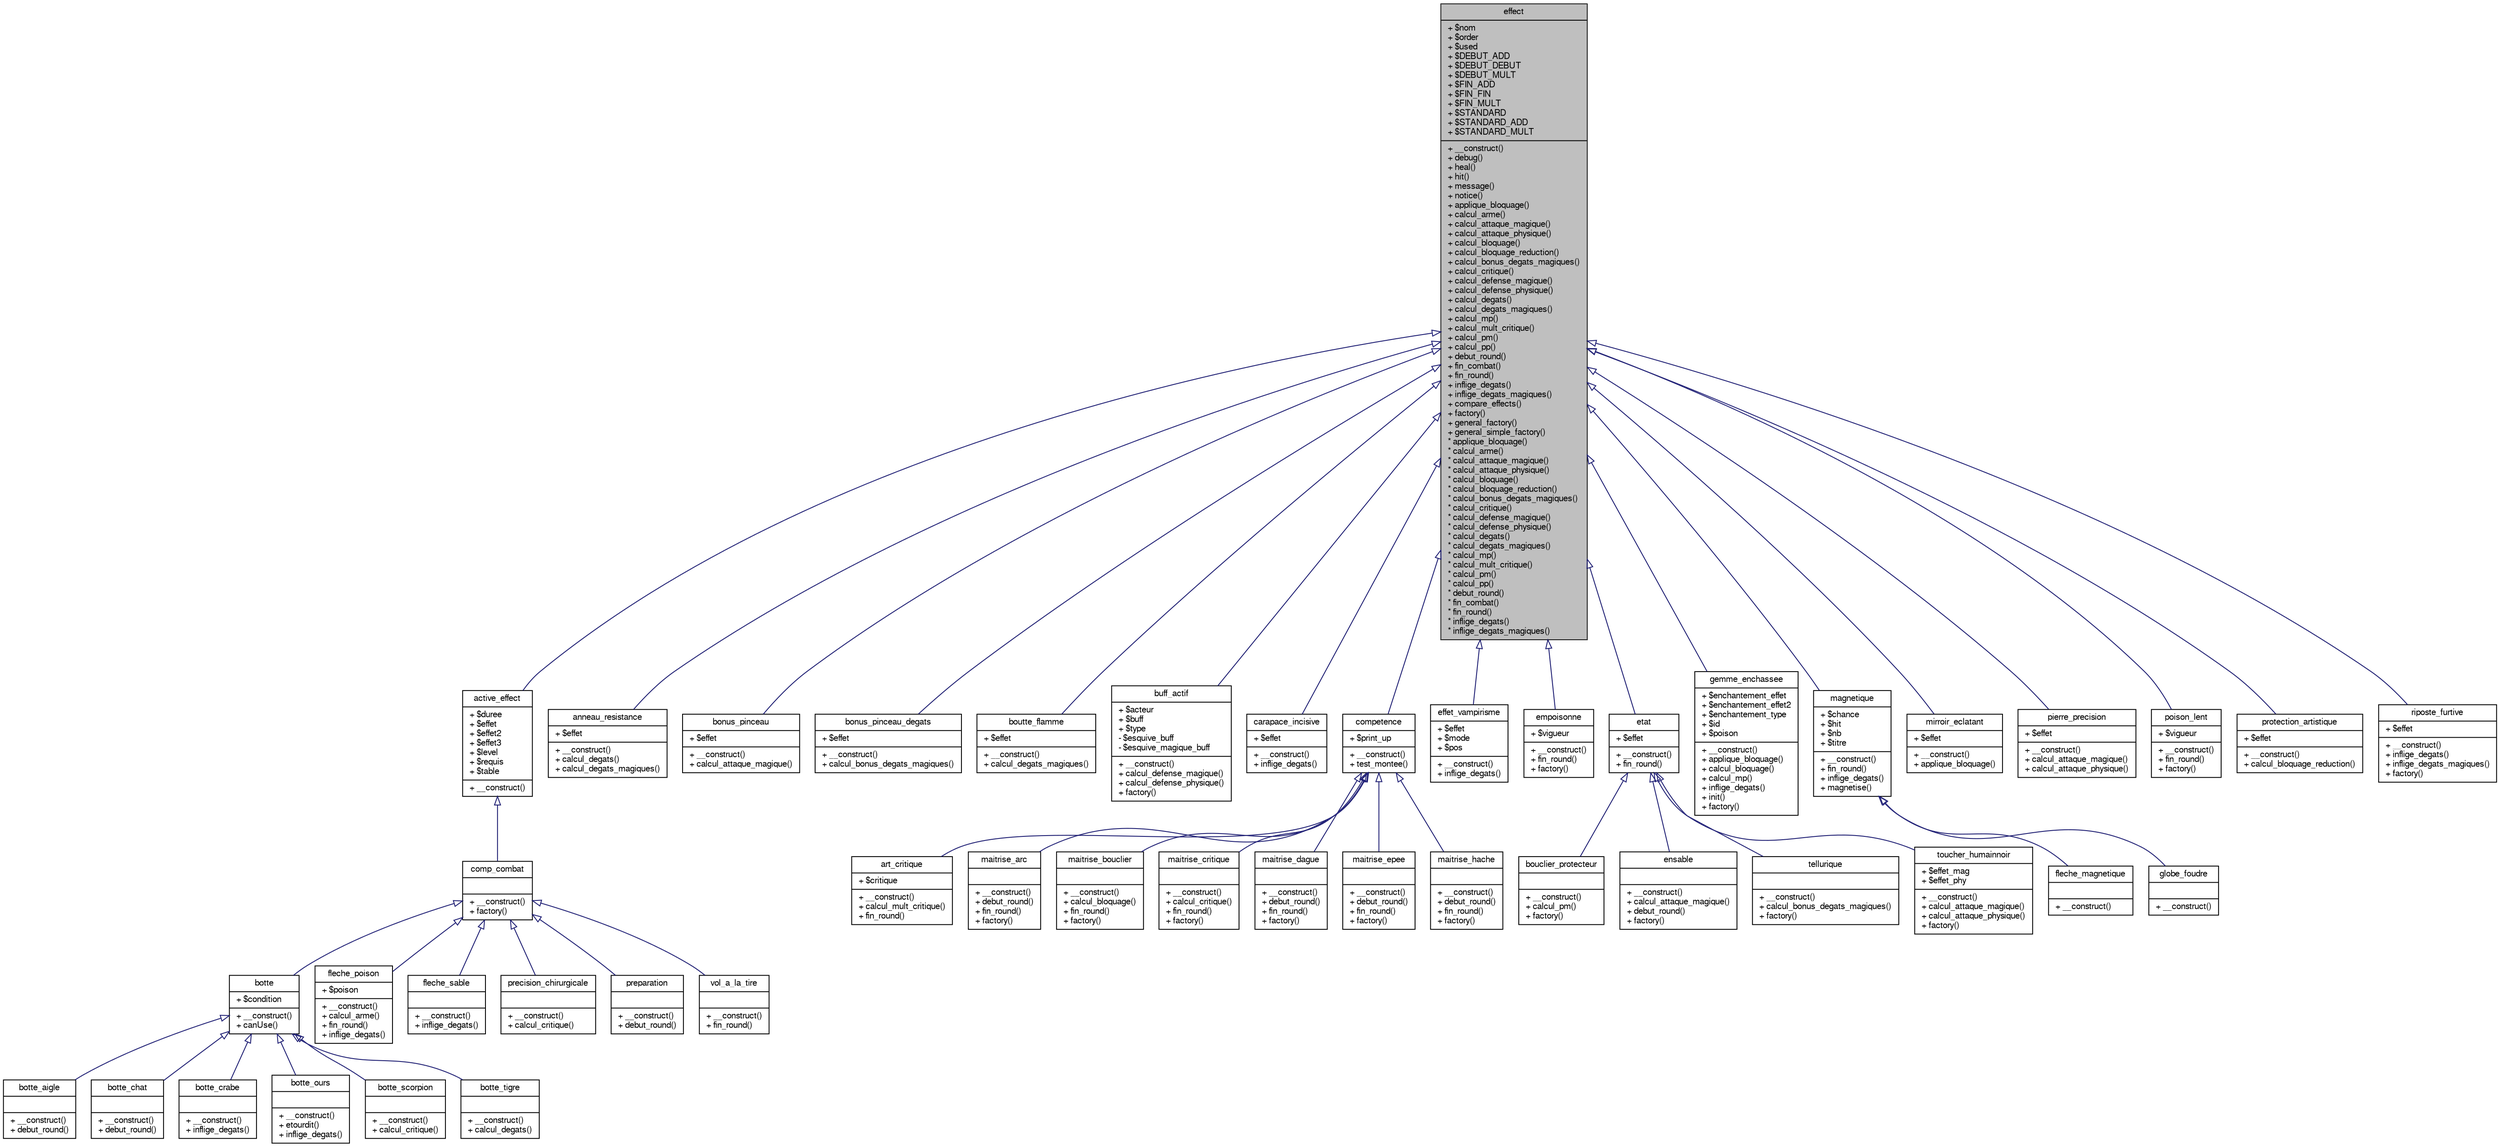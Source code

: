 digraph G
{
  bgcolor="transparent";
  edge [fontname="FreeSans",fontsize="10",labelfontname="FreeSans",labelfontsize="10"];
  node [fontname="FreeSans",fontsize="10",shape=record];
  Node1 [label="{effect\n|+ $nom\l+ $order\l+ $used\l+ $DEBUT_ADD\l+ $DEBUT_DEBUT\l+ $DEBUT_MULT\l+ $FIN_ADD\l+ $FIN_FIN\l+ $FIN_MULT\l+ $STANDARD\l+ $STANDARD_ADD\l+ $STANDARD_MULT\l|+ __construct()\l+ debug()\l+ heal()\l+ hit()\l+ message()\l+ notice()\l+ applique_bloquage()\l+ calcul_arme()\l+ calcul_attaque_magique()\l+ calcul_attaque_physique()\l+ calcul_bloquage()\l+ calcul_bloquage_reduction()\l+ calcul_bonus_degats_magiques()\l+ calcul_critique()\l+ calcul_defense_magique()\l+ calcul_defense_physique()\l+ calcul_degats()\l+ calcul_degats_magiques()\l+ calcul_mp()\l+ calcul_mult_critique()\l+ calcul_pm()\l+ calcul_pp()\l+ debut_round()\l+ fin_combat()\l+ fin_round()\l+ inflige_degats()\l+ inflige_degats_magiques()\l+ compare_effects()\l+ factory()\l+ general_factory()\l+ general_simple_factory()\l* applique_bloquage()\l* calcul_arme()\l* calcul_attaque_magique()\l* calcul_attaque_physique()\l* calcul_bloquage()\l* calcul_bloquage_reduction()\l* calcul_bonus_degats_magiques()\l* calcul_critique()\l* calcul_defense_magique()\l* calcul_defense_physique()\l* calcul_degats()\l* calcul_degats_magiques()\l* calcul_mp()\l* calcul_mult_critique()\l* calcul_pm()\l* calcul_pp()\l* debut_round()\l* fin_combat()\l* fin_round()\l* inflige_degats()\l* inflige_degats_magiques()\l}",height=0.2,width=0.4,color="black", fillcolor="grey75", style="filled" fontcolor="black"];
  Node1 -> Node2 [dir=back,color="midnightblue",fontsize="10",style="solid",arrowtail="empty",fontname="FreeSans"];
  Node2 [label="{active_effect\n|+ $duree\l+ $effet\l+ $effet2\l+ $effet3\l+ $level\l+ $requis\l+ $table\l|+ __construct()\l}",height=0.2,width=0.4,color="black",URL="$classactive__effect.html",tooltip="Effect actif : buff ou compétence de combat."];
  Node2 -> Node3 [dir=back,color="midnightblue",fontsize="10",style="solid",arrowtail="empty",fontname="FreeSans"];
  Node3 [label="{comp_combat\n||+ __construct()\l+ factory()\l}",height=0.2,width=0.4,color="black",URL="$classcomp__combat.html",tooltip="Competence de combat."];
  Node3 -> Node4 [dir=back,color="midnightblue",fontsize="10",style="solid",arrowtail="empty",fontname="FreeSans"];
  Node4 [label="{botte\n|+ $condition\l|+ __construct()\l+ canUse()\l}",height=0.2,width=0.4,color="black",URL="$classbotte.html",tooltip="botte : competence de combat avec une condition"];
  Node4 -> Node5 [dir=back,color="midnightblue",fontsize="10",style="solid",arrowtail="empty",fontname="FreeSans"];
  Node5 [label="{botte_aigle\n||+ __construct()\l+ debut_round()\l}",height=0.2,width=0.4,color="black",URL="$classbotte__aigle.html"];
  Node4 -> Node6 [dir=back,color="midnightblue",fontsize="10",style="solid",arrowtail="empty",fontname="FreeSans"];
  Node6 [label="{botte_chat\n||+ __construct()\l+ debut_round()\l}",height=0.2,width=0.4,color="black",URL="$classbotte__chat.html"];
  Node4 -> Node7 [dir=back,color="midnightblue",fontsize="10",style="solid",arrowtail="empty",fontname="FreeSans"];
  Node7 [label="{botte_crabe\n||+ __construct()\l+ inflige_degats()\l}",height=0.2,width=0.4,color="black",URL="$classbotte__crabe.html"];
  Node4 -> Node8 [dir=back,color="midnightblue",fontsize="10",style="solid",arrowtail="empty",fontname="FreeSans"];
  Node8 [label="{botte_ours\n||+ __construct()\l+ etourdit()\l+ inflige_degats()\l}",height=0.2,width=0.4,color="black",URL="$classbotte__ours.html"];
  Node4 -> Node9 [dir=back,color="midnightblue",fontsize="10",style="solid",arrowtail="empty",fontname="FreeSans"];
  Node9 [label="{botte_scorpion\n||+ __construct()\l+ calcul_critique()\l}",height=0.2,width=0.4,color="black",URL="$classbotte__scorpion.html"];
  Node4 -> Node10 [dir=back,color="midnightblue",fontsize="10",style="solid",arrowtail="empty",fontname="FreeSans"];
  Node10 [label="{botte_tigre\n||+ __construct()\l+ calcul_degats()\l}",height=0.2,width=0.4,color="black",URL="$classbotte__tigre.html"];
  Node3 -> Node11 [dir=back,color="midnightblue",fontsize="10",style="solid",arrowtail="empty",fontname="FreeSans"];
  Node11 [label="{fleche_poison\n|+ $poison\l|+ __construct()\l+ calcul_arme()\l+ fin_round()\l+ inflige_degats()\l}",height=0.2,width=0.4,color="black",URL="$classfleche__poison.html"];
  Node3 -> Node12 [dir=back,color="midnightblue",fontsize="10",style="solid",arrowtail="empty",fontname="FreeSans"];
  Node12 [label="{fleche_sable\n||+ __construct()\l+ inflige_degats()\l}",height=0.2,width=0.4,color="black",URL="$classfleche__sable.html"];
  Node3 -> Node13 [dir=back,color="midnightblue",fontsize="10",style="solid",arrowtail="empty",fontname="FreeSans"];
  Node13 [label="{precision_chirurgicale\n||+ __construct()\l+ calcul_critique()\l}",height=0.2,width=0.4,color="black",URL="$classprecision__chirurgicale.html"];
  Node3 -> Node14 [dir=back,color="midnightblue",fontsize="10",style="solid",arrowtail="empty",fontname="FreeSans"];
  Node14 [label="{preparation\n||+ __construct()\l+ debut_round()\l}",height=0.2,width=0.4,color="black",URL="$classpreparation.html"];
  Node3 -> Node15 [dir=back,color="midnightblue",fontsize="10",style="solid",arrowtail="empty",fontname="FreeSans"];
  Node15 [label="{vol_a_la_tire\n||+ __construct()\l+ fin_round()\l}",height=0.2,width=0.4,color="black",URL="$classvol__a__la__tire.html"];
  Node1 -> Node16 [dir=back,color="midnightblue",fontsize="10",style="solid",arrowtail="empty",fontname="FreeSans"];
  Node16 [label="{anneau_resistance\n|+ $effet\l|+ __construct()\l+ calcul_degats()\l+ calcul_degats_magiques()\l}",height=0.2,width=0.4,color="black",URL="$classanneau__resistance.html"];
  Node1 -> Node17 [dir=back,color="midnightblue",fontsize="10",style="solid",arrowtail="empty",fontname="FreeSans"];
  Node17 [label="{bonus_pinceau\n|+ $effet\l|+ __construct()\l+ calcul_attaque_magique()\l}",height=0.2,width=0.4,color="black",URL="$classbonus__pinceau.html",tooltip="Pinceau Magique."];
  Node1 -> Node18 [dir=back,color="midnightblue",fontsize="10",style="solid",arrowtail="empty",fontname="FreeSans"];
  Node18 [label="{bonus_pinceau_degats\n|+ $effet\l|+ __construct()\l+ calcul_bonus_degats_magiques()\l}",height=0.2,width=0.4,color="black",URL="$classbonus__pinceau__degats.html",tooltip="Pinceau Magique."];
  Node1 -> Node19 [dir=back,color="midnightblue",fontsize="10",style="solid",arrowtail="empty",fontname="FreeSans"];
  Node19 [label="{boutte_flamme\n|+ $effet\l|+ __construct()\l+ calcul_degats_magiques()\l}",height=0.2,width=0.4,color="black",URL="$classboutte__flamme.html",tooltip="boutte flamme"];
  Node1 -> Node20 [dir=back,color="midnightblue",fontsize="10",style="solid",arrowtail="empty",fontname="FreeSans"];
  Node20 [label="{buff_actif\n|+ $acteur\l+ $buff\l+ $type\l- $esquive_buff\l- $esquive_magique_buff\l|+ __construct()\l+ calcul_defense_magique()\l+ calcul_defense_physique()\l+ factory()\l}",height=0.2,width=0.4,color="black",URL="$classbuff__actif.html"];
  Node1 -> Node21 [dir=back,color="midnightblue",fontsize="10",style="solid",arrowtail="empty",fontname="FreeSans"];
  Node21 [label="{carapace_incisive\n|+ $effet\l|+ __construct()\l+ inflige_degats()\l}",height=0.2,width=0.4,color="black",URL="$classcarapace__incisive.html",tooltip="Carapace de pierre incisive."];
  Node1 -> Node22 [dir=back,color="midnightblue",fontsize="10",style="solid",arrowtail="empty",fontname="FreeSans"];
  Node22 [label="{competence\n|+ $print_up\l|+ __construct()\l+ test_montee()\l}",height=0.2,width=0.4,color="black",URL="$classcompetence.html",tooltip="Compétence : c&#39;est un effet qui peut s&#39;améliorer."];
  Node22 -> Node23 [dir=back,color="midnightblue",fontsize="10",style="solid",arrowtail="empty",fontname="FreeSans"];
  Node23 [label="{art_critique\n|+ $critique\l|+ __construct()\l+ calcul_mult_critique()\l+ fin_round()\l}",height=0.2,width=0.4,color="black",URL="$classart__critique.html"];
  Node22 -> Node24 [dir=back,color="midnightblue",fontsize="10",style="solid",arrowtail="empty",fontname="FreeSans"];
  Node24 [label="{maitrise_arc\n||+ __construct()\l+ debut_round()\l+ fin_round()\l+ factory()\l}",height=0.2,width=0.4,color="black",URL="$classmaitrise__arc.html"];
  Node22 -> Node25 [dir=back,color="midnightblue",fontsize="10",style="solid",arrowtail="empty",fontname="FreeSans"];
  Node25 [label="{maitrise_bouclier\n||+ __construct()\l+ calcul_bloquage()\l+ fin_round()\l+ factory()\l}",height=0.2,width=0.4,color="black",URL="$classmaitrise__bouclier.html"];
  Node22 -> Node26 [dir=back,color="midnightblue",fontsize="10",style="solid",arrowtail="empty",fontname="FreeSans"];
  Node26 [label="{maitrise_critique\n||+ __construct()\l+ calcul_critique()\l+ fin_round()\l+ factory()\l}",height=0.2,width=0.4,color="black",URL="$classmaitrise__critique.html"];
  Node22 -> Node27 [dir=back,color="midnightblue",fontsize="10",style="solid",arrowtail="empty",fontname="FreeSans"];
  Node27 [label="{maitrise_dague\n||+ __construct()\l+ debut_round()\l+ fin_round()\l+ factory()\l}",height=0.2,width=0.4,color="black",URL="$classmaitrise__dague.html"];
  Node22 -> Node28 [dir=back,color="midnightblue",fontsize="10",style="solid",arrowtail="empty",fontname="FreeSans"];
  Node28 [label="{maitrise_epee\n||+ __construct()\l+ debut_round()\l+ fin_round()\l+ factory()\l}",height=0.2,width=0.4,color="black",URL="$classmaitrise__epee.html"];
  Node22 -> Node29 [dir=back,color="midnightblue",fontsize="10",style="solid",arrowtail="empty",fontname="FreeSans"];
  Node29 [label="{maitrise_hache\n||+ __construct()\l+ debut_round()\l+ fin_round()\l+ factory()\l}",height=0.2,width=0.4,color="black",URL="$classmaitrise__hache.html"];
  Node1 -> Node30 [dir=back,color="midnightblue",fontsize="10",style="solid",arrowtail="empty",fontname="FreeSans"];
  Node30 [label="{effet_vampirisme\n|+ $effet\l+ $mode\l+ $pos\l|+ __construct()\l+ inflige_degats()\l}",height=0.2,width=0.4,color="black",URL="$classeffet__vampirisme.html",tooltip="Effet Vampirisme."];
  Node1 -> Node31 [dir=back,color="midnightblue",fontsize="10",style="solid",arrowtail="empty",fontname="FreeSans"];
  Node31 [label="{empoisonne\n|+ $vigueur\l|+ __construct()\l+ fin_round()\l+ factory()\l}",height=0.2,width=0.4,color="black",URL="$classempoisonne.html",tooltip="empoisonné"];
  Node1 -> Node32 [dir=back,color="midnightblue",fontsize="10",style="solid",arrowtail="empty",fontname="FreeSans"];
  Node32 [label="{etat\n|+ $effet\l|+ __construct()\l+ fin_round()\l}",height=0.2,width=0.4,color="black",URL="$classetat.html"];
  Node32 -> Node33 [dir=back,color="midnightblue",fontsize="10",style="solid",arrowtail="empty",fontname="FreeSans"];
  Node33 [label="{bouclier_protecteur\n||+ __construct()\l+ calcul_pm()\l+ factory()\l}",height=0.2,width=0.4,color="black",URL="$classbouclier__protecteur.html",tooltip="Bouclier protecteur."];
  Node32 -> Node34 [dir=back,color="midnightblue",fontsize="10",style="solid",arrowtail="empty",fontname="FreeSans"];
  Node34 [label="{ensable\n||+ __construct()\l+ calcul_attaque_magique()\l+ debut_round()\l+ factory()\l}",height=0.2,width=0.4,color="black",URL="$classensable.html",tooltip="Ensablé : sous l&#39;effet de flèche de sable."];
  Node32 -> Node35 [dir=back,color="midnightblue",fontsize="10",style="solid",arrowtail="empty",fontname="FreeSans"];
  Node35 [label="{tellurique\n||+ __construct()\l+ calcul_bonus_degats_magiques()\l+ factory()\l}",height=0.2,width=0.4,color="black",URL="$classtellurique.html",tooltip="Tellurique: est sous l&#39;effet de frappe tellurique."];
  Node32 -> Node36 [dir=back,color="midnightblue",fontsize="10",style="solid",arrowtail="empty",fontname="FreeSans"];
  Node36 [label="{toucher_humainnoir\n|+ $effet_mag\l+ $effet_phy\l|+ __construct()\l+ calcul_attaque_magique()\l+ calcul_attaque_physique()\l+ factory()\l}",height=0.2,width=0.4,color="black",URL="$classtoucher__humainnoir.html",tooltip="Bonus nocturne des corrompus."];
  Node1 -> Node37 [dir=back,color="midnightblue",fontsize="10",style="solid",arrowtail="empty",fontname="FreeSans"];
  Node37 [label="{gemme_enchassee\n|+ $enchantement_effet\l+ $enchantement_effet2\l+ $enchantement_type\l+ $id\l+ $poison\l|+ __construct()\l+ applique_bloquage()\l+ calcul_bloquage()\l+ calcul_mp()\l+ inflige_degats()\l+ init()\l+ factory()\l}",height=0.2,width=0.4,color="black",URL="$classgemme__enchassee.html"];
  Node1 -> Node38 [dir=back,color="midnightblue",fontsize="10",style="solid",arrowtail="empty",fontname="FreeSans"];
  Node38 [label="{magnetique\n|+ $chance\l+ $hit\l+ $nb\l+ $titre\l|+ __construct()\l+ fin_round()\l+ inflige_degats()\l+ magnetise()\l}",height=0.2,width=0.4,color="black",URL="$classmagnetique.html"];
  Node38 -> Node39 [dir=back,color="midnightblue",fontsize="10",style="solid",arrowtail="empty",fontname="FreeSans"];
  Node39 [label="{fleche_magnetique\n||+ __construct()\l}",height=0.2,width=0.4,color="black",URL="$classfleche__magnetique.html"];
  Node38 -> Node40 [dir=back,color="midnightblue",fontsize="10",style="solid",arrowtail="empty",fontname="FreeSans"];
  Node40 [label="{globe_foudre\n||+ __construct()\l}",height=0.2,width=0.4,color="black",URL="$classglobe__foudre.html"];
  Node1 -> Node41 [dir=back,color="midnightblue",fontsize="10",style="solid",arrowtail="empty",fontname="FreeSans"];
  Node41 [label="{mirroir_eclatant\n|+ $effet\l|+ __construct()\l+ applique_bloquage()\l}",height=0.2,width=0.4,color="black",URL="$classmirroir__eclatant.html"];
  Node1 -> Node42 [dir=back,color="midnightblue",fontsize="10",style="solid",arrowtail="empty",fontname="FreeSans"];
  Node42 [label="{pierre_precision\n|+ $effet\l|+ __construct()\l+ calcul_attaque_magique()\l+ calcul_attaque_physique()\l}",height=0.2,width=0.4,color="black",URL="$classpierre__precision.html"];
  Node1 -> Node43 [dir=back,color="midnightblue",fontsize="10",style="solid",arrowtail="empty",fontname="FreeSans"];
  Node43 [label="{poison_lent\n|+ $vigueur\l|+ __construct()\l+ fin_round()\l+ factory()\l}",height=0.2,width=0.4,color="black",URL="$classpoison__lent.html",tooltip="Poison lent: pas d&#39;atténuation de la vigueur."];
  Node1 -> Node44 [dir=back,color="midnightblue",fontsize="10",style="solid",arrowtail="empty",fontname="FreeSans"];
  Node44 [label="{protection_artistique\n|+ $effet\l|+ __construct()\l+ calcul_bloquage_reduction()\l}",height=0.2,width=0.4,color="black",URL="$classprotection__artistique.html",tooltip="Protection Artistique (bouclier du gobelin artiste)."];
  Node1 -> Node45 [dir=back,color="midnightblue",fontsize="10",style="solid",arrowtail="empty",fontname="FreeSans"];
  Node45 [label="{riposte_furtive\n|+ $effet\l|+ __construct()\l+ inflige_degats()\l+ inflige_degats_magiques()\l+ factory()\l}",height=0.2,width=0.4,color="black",URL="$classriposte__furtive.html",tooltip="Riposte furtive."];
}
